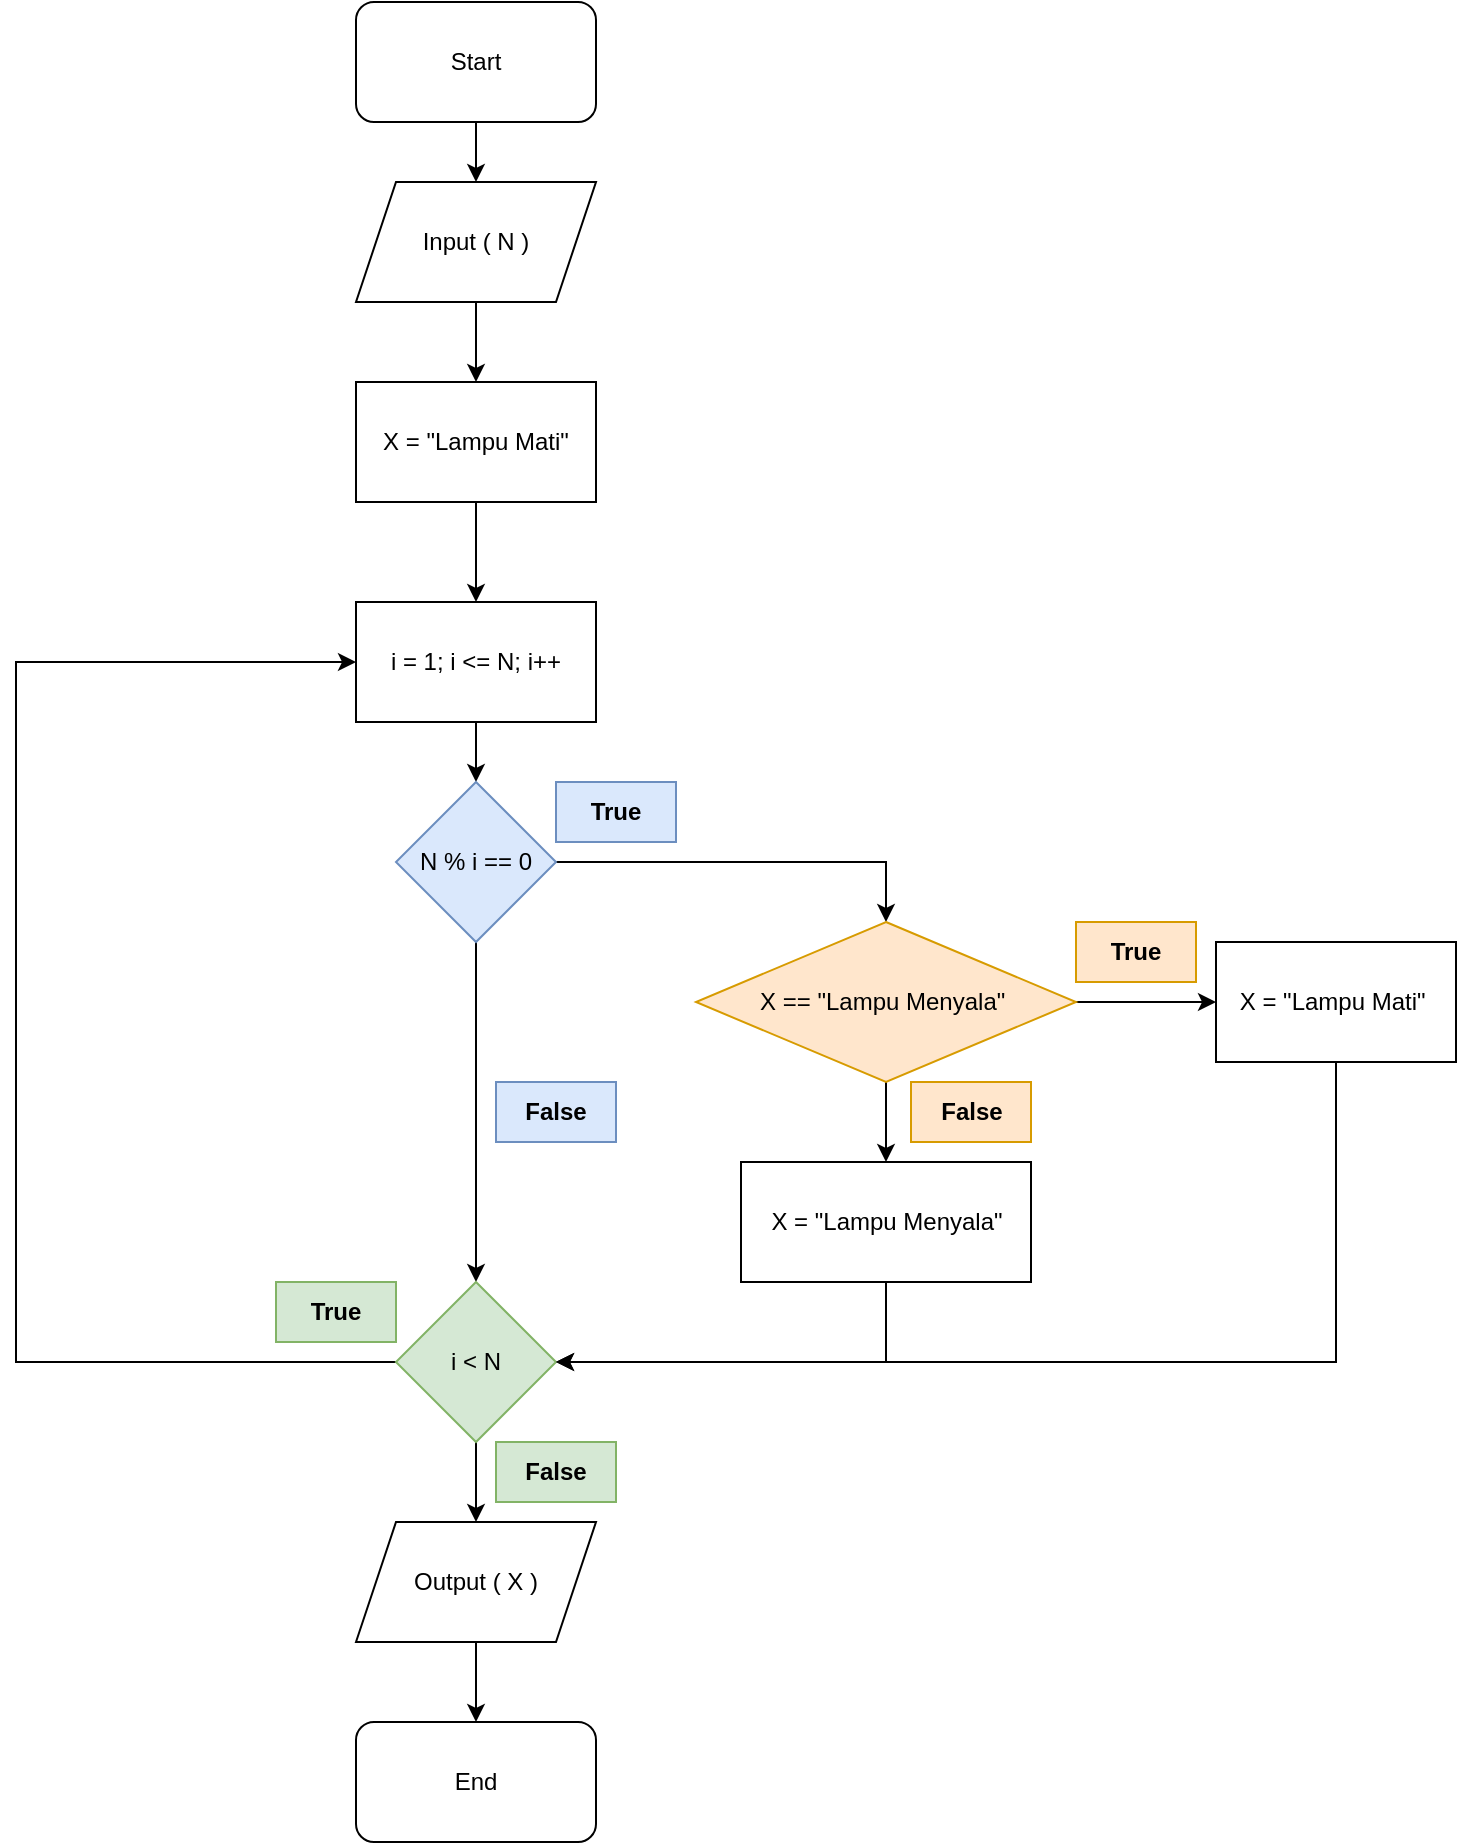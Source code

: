 <mxfile version="15.9.4" type="device"><diagram id="XzpTWvHla95s8Oxey0MG" name="Page-1"><mxGraphModel dx="862" dy="521" grid="1" gridSize="10" guides="1" tooltips="1" connect="1" arrows="1" fold="1" page="1" pageScale="1" pageWidth="850" pageHeight="1100" math="0" shadow="0"><root><mxCell id="0"/><mxCell id="1" parent="0"/><mxCell id="76FnUo0Buv7h4zqGKaYh-13" style="edgeStyle=orthogonalEdgeStyle;rounded=0;orthogonalLoop=1;jettySize=auto;html=1;exitX=0.5;exitY=1;exitDx=0;exitDy=0;entryX=0.5;entryY=0;entryDx=0;entryDy=0;" parent="1" source="76FnUo0Buv7h4zqGKaYh-1" target="76FnUo0Buv7h4zqGKaYh-2" edge="1"><mxGeometry relative="1" as="geometry"/></mxCell><mxCell id="76FnUo0Buv7h4zqGKaYh-1" value="Start" style="rounded=1;whiteSpace=wrap;html=1;" parent="1" vertex="1"><mxGeometry x="360" y="100" width="120" height="60" as="geometry"/></mxCell><mxCell id="76FnUo0Buv7h4zqGKaYh-28" style="edgeStyle=orthogonalEdgeStyle;rounded=0;orthogonalLoop=1;jettySize=auto;html=1;exitX=0.5;exitY=1;exitDx=0;exitDy=0;entryX=0.5;entryY=0;entryDx=0;entryDy=0;" parent="1" source="76FnUo0Buv7h4zqGKaYh-2" target="76FnUo0Buv7h4zqGKaYh-27" edge="1"><mxGeometry relative="1" as="geometry"/></mxCell><mxCell id="76FnUo0Buv7h4zqGKaYh-2" value="Input ( N )" style="shape=parallelogram;perimeter=parallelogramPerimeter;whiteSpace=wrap;html=1;fixedSize=1;" parent="1" vertex="1"><mxGeometry x="360" y="190" width="120" height="60" as="geometry"/></mxCell><mxCell id="76FnUo0Buv7h4zqGKaYh-11" style="edgeStyle=orthogonalEdgeStyle;rounded=0;orthogonalLoop=1;jettySize=auto;html=1;exitX=0.5;exitY=1;exitDx=0;exitDy=0;entryX=0.5;entryY=0;entryDx=0;entryDy=0;" parent="1" source="76FnUo0Buv7h4zqGKaYh-4" target="76FnUo0Buv7h4zqGKaYh-5" edge="1"><mxGeometry relative="1" as="geometry"/></mxCell><mxCell id="76FnUo0Buv7h4zqGKaYh-4" value="i = 1; i &amp;lt;= N; i++" style="rounded=0;whiteSpace=wrap;html=1;" parent="1" vertex="1"><mxGeometry x="360" y="400" width="120" height="60" as="geometry"/></mxCell><mxCell id="76FnUo0Buv7h4zqGKaYh-10" style="edgeStyle=orthogonalEdgeStyle;rounded=0;orthogonalLoop=1;jettySize=auto;html=1;exitX=1;exitY=0.5;exitDx=0;exitDy=0;entryX=0.5;entryY=0;entryDx=0;entryDy=0;" parent="1" source="76FnUo0Buv7h4zqGKaYh-5" target="76FnUo0Buv7h4zqGKaYh-23" edge="1"><mxGeometry relative="1" as="geometry"><mxPoint x="600" y="650" as="targetPoint"/></mxGeometry></mxCell><mxCell id="76FnUo0Buv7h4zqGKaYh-24" style="edgeStyle=orthogonalEdgeStyle;rounded=0;orthogonalLoop=1;jettySize=auto;html=1;exitX=0.5;exitY=1;exitDx=0;exitDy=0;entryX=0.5;entryY=0;entryDx=0;entryDy=0;" parent="1" source="76FnUo0Buv7h4zqGKaYh-5" target="76FnUo0Buv7h4zqGKaYh-14" edge="1"><mxGeometry relative="1" as="geometry"/></mxCell><mxCell id="76FnUo0Buv7h4zqGKaYh-5" value="N % i == 0" style="rhombus;whiteSpace=wrap;html=1;fillColor=#dae8fc;strokeColor=#6c8ebf;" parent="1" vertex="1"><mxGeometry x="380" y="490" width="80" height="80" as="geometry"/></mxCell><mxCell id="76FnUo0Buv7h4zqGKaYh-16" style="edgeStyle=orthogonalEdgeStyle;rounded=0;orthogonalLoop=1;jettySize=auto;html=1;exitX=0;exitY=0.5;exitDx=0;exitDy=0;entryX=0;entryY=0.5;entryDx=0;entryDy=0;" parent="1" source="76FnUo0Buv7h4zqGKaYh-14" target="76FnUo0Buv7h4zqGKaYh-4" edge="1"><mxGeometry relative="1" as="geometry"><Array as="points"><mxPoint x="190" y="780"/><mxPoint x="190" y="430"/></Array></mxGeometry></mxCell><mxCell id="76FnUo0Buv7h4zqGKaYh-31" style="edgeStyle=orthogonalEdgeStyle;rounded=0;orthogonalLoop=1;jettySize=auto;html=1;exitX=0.5;exitY=1;exitDx=0;exitDy=0;entryX=0.5;entryY=0;entryDx=0;entryDy=0;" parent="1" source="76FnUo0Buv7h4zqGKaYh-14" target="76FnUo0Buv7h4zqGKaYh-17" edge="1"><mxGeometry relative="1" as="geometry"/></mxCell><mxCell id="76FnUo0Buv7h4zqGKaYh-14" value="i &amp;lt; N" style="rhombus;whiteSpace=wrap;html=1;fillColor=#d5e8d4;strokeColor=#82b366;" parent="1" vertex="1"><mxGeometry x="380" y="740" width="80" height="80" as="geometry"/></mxCell><mxCell id="76FnUo0Buv7h4zqGKaYh-32" style="edgeStyle=orthogonalEdgeStyle;rounded=0;orthogonalLoop=1;jettySize=auto;html=1;exitX=0.5;exitY=1;exitDx=0;exitDy=0;entryX=0.5;entryY=0;entryDx=0;entryDy=0;" parent="1" source="76FnUo0Buv7h4zqGKaYh-17" target="76FnUo0Buv7h4zqGKaYh-18" edge="1"><mxGeometry relative="1" as="geometry"/></mxCell><mxCell id="76FnUo0Buv7h4zqGKaYh-17" value="Output ( X )" style="shape=parallelogram;perimeter=parallelogramPerimeter;whiteSpace=wrap;html=1;fixedSize=1;" parent="1" vertex="1"><mxGeometry x="360" y="860" width="120" height="60" as="geometry"/></mxCell><mxCell id="76FnUo0Buv7h4zqGKaYh-18" value="End" style="rounded=1;whiteSpace=wrap;html=1;" parent="1" vertex="1"><mxGeometry x="360" y="960" width="120" height="60" as="geometry"/></mxCell><mxCell id="76FnUo0Buv7h4zqGKaYh-30" style="edgeStyle=orthogonalEdgeStyle;rounded=0;orthogonalLoop=1;jettySize=auto;html=1;exitX=1;exitY=0.5;exitDx=0;exitDy=0;entryX=0;entryY=0.5;entryDx=0;entryDy=0;" parent="1" source="76FnUo0Buv7h4zqGKaYh-23" target="76FnUo0Buv7h4zqGKaYh-25" edge="1"><mxGeometry relative="1" as="geometry"/></mxCell><mxCell id="76FnUo0Buv7h4zqGKaYh-35" style="edgeStyle=orthogonalEdgeStyle;rounded=0;orthogonalLoop=1;jettySize=auto;html=1;exitX=0.5;exitY=1;exitDx=0;exitDy=0;entryX=0.5;entryY=0;entryDx=0;entryDy=0;" parent="1" source="76FnUo0Buv7h4zqGKaYh-23" target="76FnUo0Buv7h4zqGKaYh-34" edge="1"><mxGeometry relative="1" as="geometry"/></mxCell><mxCell id="76FnUo0Buv7h4zqGKaYh-23" value="X == &quot;Lampu Menyala&quot;&amp;nbsp;" style="rhombus;whiteSpace=wrap;html=1;fillColor=#ffe6cc;strokeColor=#d79b00;" parent="1" vertex="1"><mxGeometry x="530" y="560" width="190" height="80" as="geometry"/></mxCell><mxCell id="76FnUo0Buv7h4zqGKaYh-37" style="edgeStyle=orthogonalEdgeStyle;rounded=0;orthogonalLoop=1;jettySize=auto;html=1;exitX=0.5;exitY=1;exitDx=0;exitDy=0;" parent="1" source="76FnUo0Buv7h4zqGKaYh-25" edge="1"><mxGeometry relative="1" as="geometry"><mxPoint x="460" y="780" as="targetPoint"/><Array as="points"><mxPoint x="850" y="780"/></Array></mxGeometry></mxCell><mxCell id="76FnUo0Buv7h4zqGKaYh-25" value="X = &quot;Lampu Mati&quot;&amp;nbsp;" style="rounded=0;whiteSpace=wrap;html=1;" parent="1" vertex="1"><mxGeometry x="790" y="570" width="120" height="60" as="geometry"/></mxCell><mxCell id="76FnUo0Buv7h4zqGKaYh-26" value="&lt;b&gt;True&lt;/b&gt;" style="text;html=1;strokeColor=#6c8ebf;fillColor=#dae8fc;align=center;verticalAlign=middle;whiteSpace=wrap;rounded=0;" parent="1" vertex="1"><mxGeometry x="460" y="490" width="60" height="30" as="geometry"/></mxCell><mxCell id="76FnUo0Buv7h4zqGKaYh-29" style="edgeStyle=orthogonalEdgeStyle;rounded=0;orthogonalLoop=1;jettySize=auto;html=1;exitX=0.5;exitY=1;exitDx=0;exitDy=0;" parent="1" source="76FnUo0Buv7h4zqGKaYh-27" target="76FnUo0Buv7h4zqGKaYh-4" edge="1"><mxGeometry relative="1" as="geometry"/></mxCell><mxCell id="76FnUo0Buv7h4zqGKaYh-27" value="X = &quot;Lampu Mati&quot;" style="rounded=0;whiteSpace=wrap;html=1;" parent="1" vertex="1"><mxGeometry x="360" y="290" width="120" height="60" as="geometry"/></mxCell><mxCell id="76FnUo0Buv7h4zqGKaYh-36" style="edgeStyle=orthogonalEdgeStyle;rounded=0;orthogonalLoop=1;jettySize=auto;html=1;exitX=0.5;exitY=1;exitDx=0;exitDy=0;entryX=1;entryY=0.5;entryDx=0;entryDy=0;" parent="1" source="76FnUo0Buv7h4zqGKaYh-34" target="76FnUo0Buv7h4zqGKaYh-14" edge="1"><mxGeometry relative="1" as="geometry"/></mxCell><mxCell id="76FnUo0Buv7h4zqGKaYh-34" value="X = &quot;Lampu Menyala&quot;" style="rounded=0;whiteSpace=wrap;html=1;" parent="1" vertex="1"><mxGeometry x="552.5" y="680" width="145" height="60" as="geometry"/></mxCell><mxCell id="76FnUo0Buv7h4zqGKaYh-38" value="&lt;b&gt;True&lt;/b&gt;" style="text;html=1;strokeColor=#d79b00;fillColor=#ffe6cc;align=center;verticalAlign=middle;whiteSpace=wrap;rounded=0;" parent="1" vertex="1"><mxGeometry x="720" y="560" width="60" height="30" as="geometry"/></mxCell><mxCell id="76FnUo0Buv7h4zqGKaYh-39" value="&lt;b&gt;False&lt;/b&gt;" style="text;html=1;strokeColor=#d79b00;fillColor=#ffe6cc;align=center;verticalAlign=middle;whiteSpace=wrap;rounded=0;" parent="1" vertex="1"><mxGeometry x="637.5" y="640" width="60" height="30" as="geometry"/></mxCell><mxCell id="76FnUo0Buv7h4zqGKaYh-40" value="&lt;b&gt;False&lt;/b&gt;" style="text;html=1;strokeColor=#6c8ebf;fillColor=#dae8fc;align=center;verticalAlign=middle;whiteSpace=wrap;rounded=0;" parent="1" vertex="1"><mxGeometry x="430" y="640" width="60" height="30" as="geometry"/></mxCell><mxCell id="76FnUo0Buv7h4zqGKaYh-41" value="&lt;b&gt;False&lt;/b&gt;" style="text;html=1;strokeColor=#82b366;fillColor=#d5e8d4;align=center;verticalAlign=middle;whiteSpace=wrap;rounded=0;" parent="1" vertex="1"><mxGeometry x="430" y="820" width="60" height="30" as="geometry"/></mxCell><mxCell id="76FnUo0Buv7h4zqGKaYh-42" value="&lt;b&gt;True&lt;/b&gt;" style="text;html=1;strokeColor=#82b366;fillColor=#d5e8d4;align=center;verticalAlign=middle;whiteSpace=wrap;rounded=0;" parent="1" vertex="1"><mxGeometry x="320" y="740" width="60" height="30" as="geometry"/></mxCell></root></mxGraphModel></diagram></mxfile>